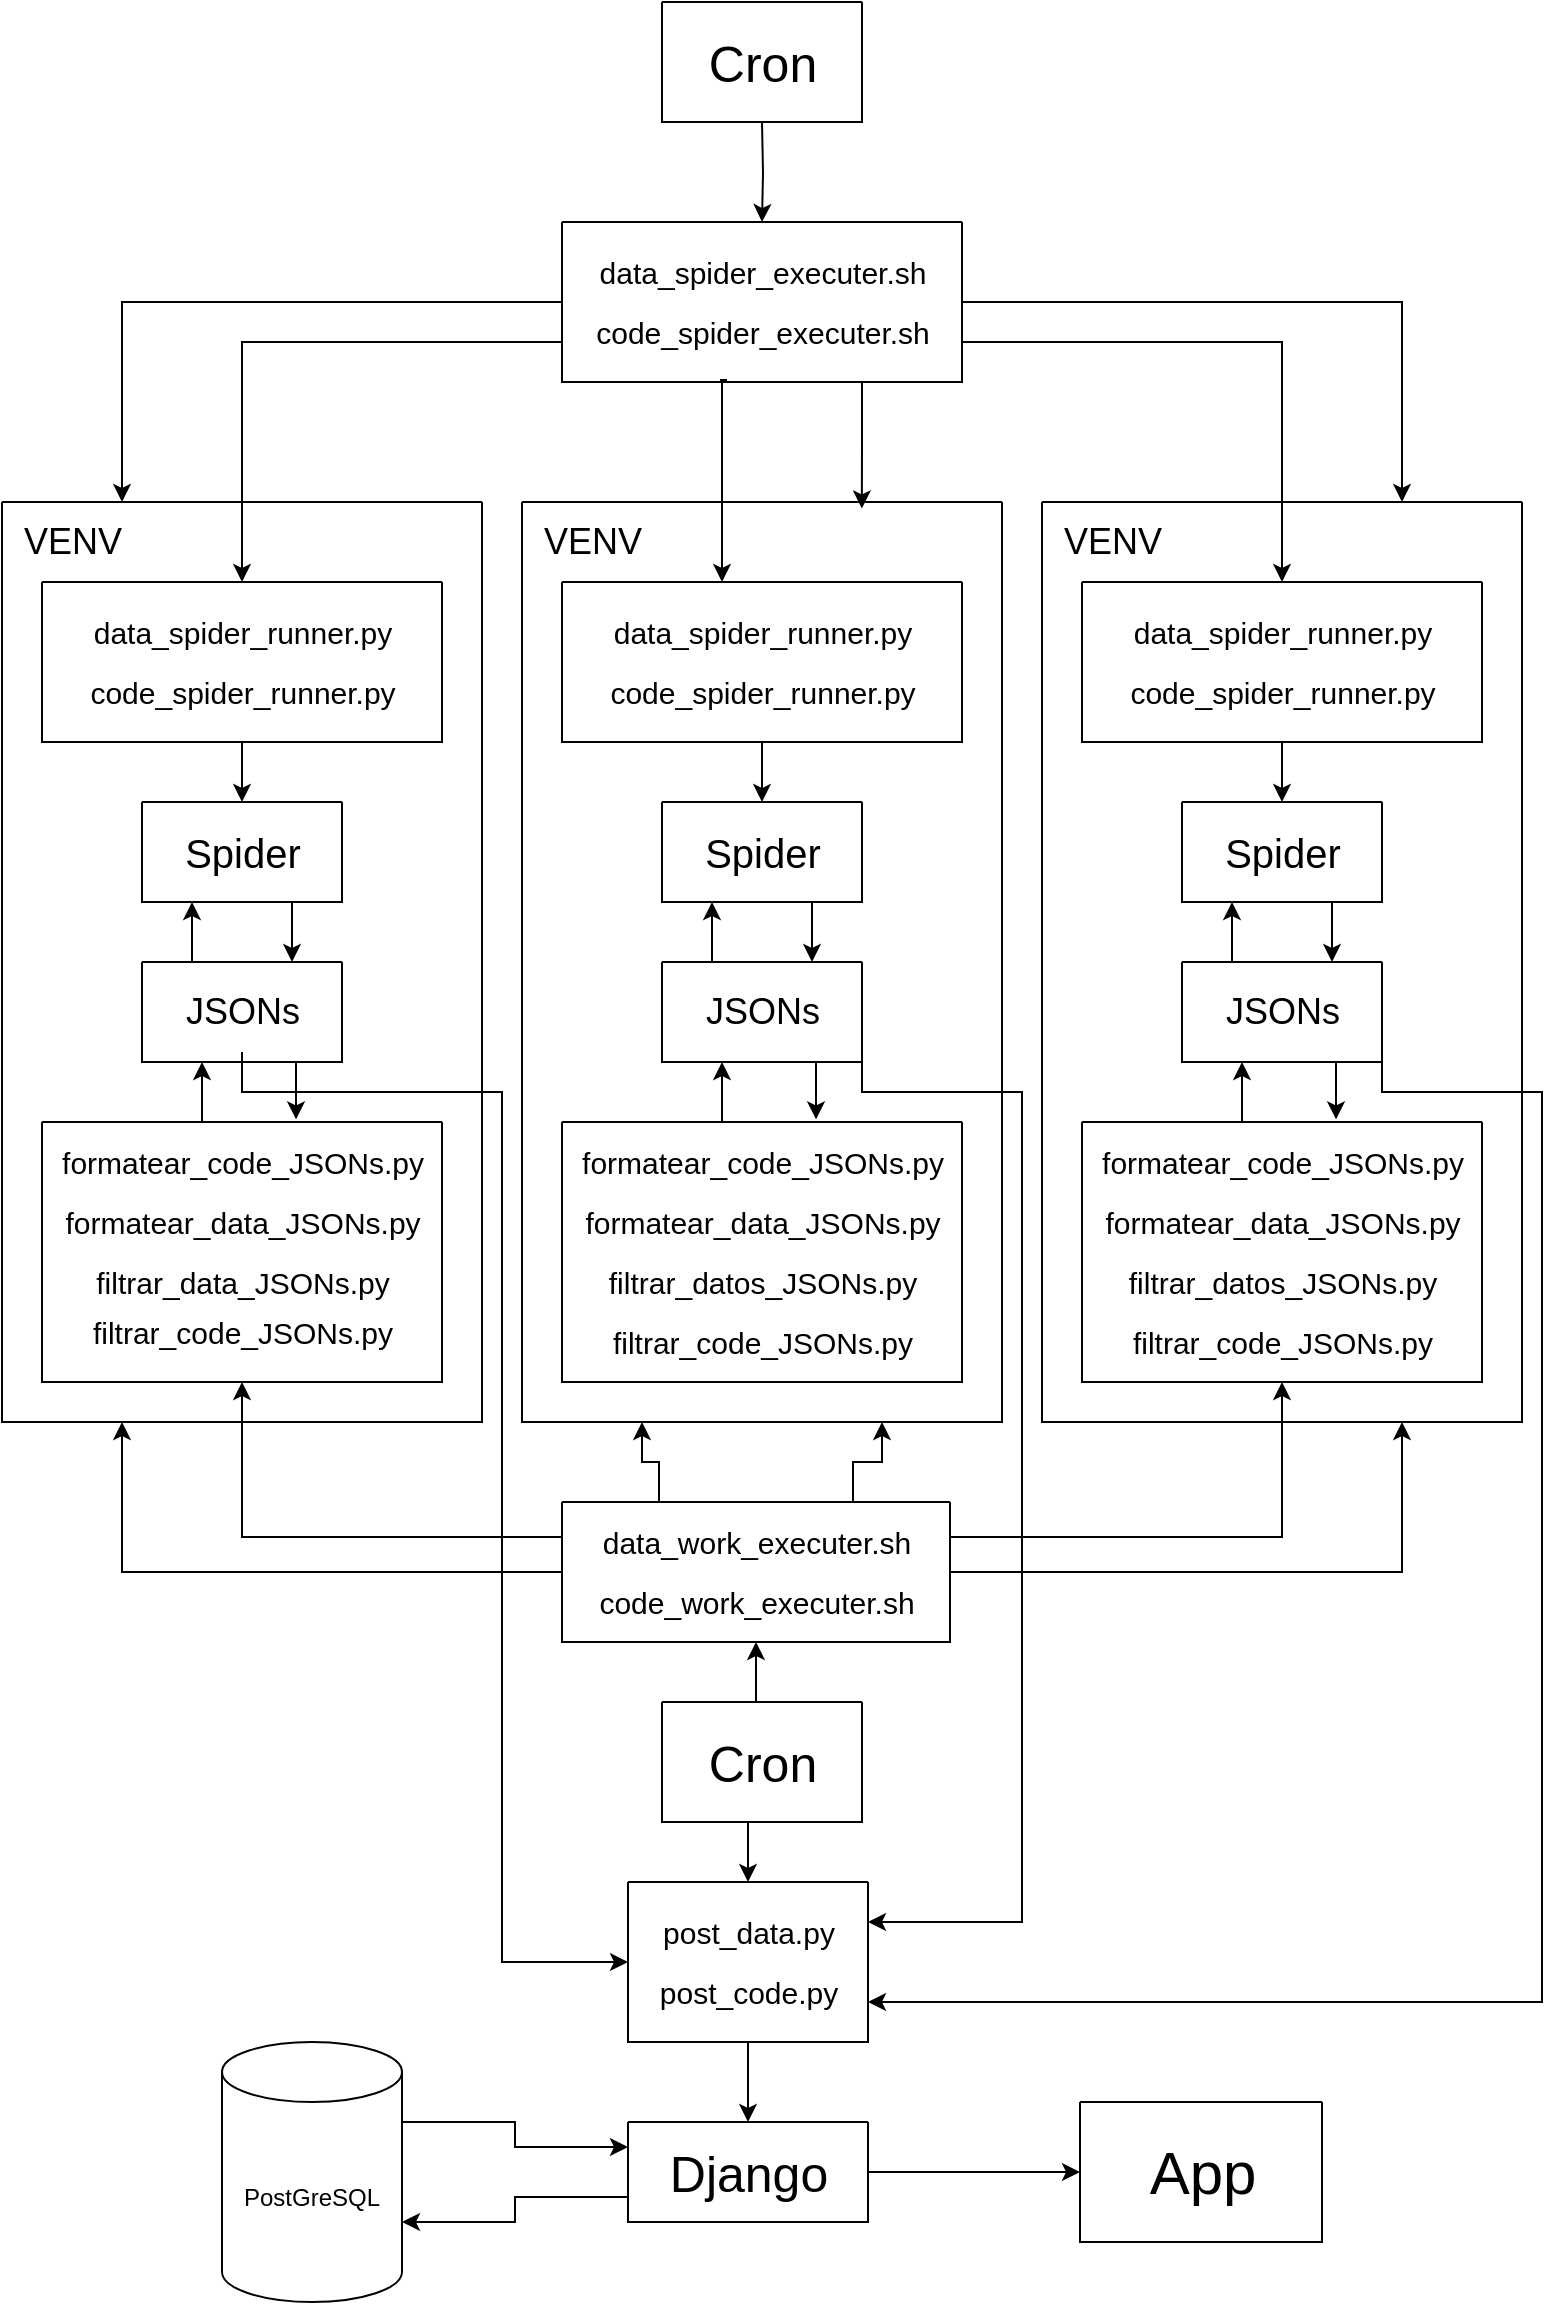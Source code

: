 <mxfile version="21.6.9" type="device">
  <diagram name="Página-1" id="K_YTZzrowmz89OmNlf6y">
    <mxGraphModel dx="1194" dy="752" grid="1" gridSize="10" guides="1" tooltips="1" connect="1" arrows="1" fold="1" page="1" pageScale="1" pageWidth="827" pageHeight="1169" math="0" shadow="0">
      <root>
        <mxCell id="0" />
        <mxCell id="1" parent="0" />
        <mxCell id="hUBGKE-LYDCxL3Ye9ySd-1" value="" style="swimlane;startSize=0;" parent="1" vertex="1">
          <mxGeometry x="29" y="260" width="240" height="460" as="geometry" />
        </mxCell>
        <mxCell id="hUBGKE-LYDCxL3Ye9ySd-7" style="edgeStyle=orthogonalEdgeStyle;rounded=0;orthogonalLoop=1;jettySize=auto;html=1;exitX=0.75;exitY=1;exitDx=0;exitDy=0;entryX=0.75;entryY=0;entryDx=0;entryDy=0;" parent="hUBGKE-LYDCxL3Ye9ySd-1" source="hUBGKE-LYDCxL3Ye9ySd-2" target="hUBGKE-LYDCxL3Ye9ySd-5" edge="1">
          <mxGeometry relative="1" as="geometry" />
        </mxCell>
        <mxCell id="hUBGKE-LYDCxL3Ye9ySd-2" value="" style="swimlane;startSize=0;" parent="hUBGKE-LYDCxL3Ye9ySd-1" vertex="1">
          <mxGeometry x="70" y="150" width="100" height="50" as="geometry" />
        </mxCell>
        <mxCell id="hUBGKE-LYDCxL3Ye9ySd-4" value="Spider" style="text;html=1;align=center;verticalAlign=middle;resizable=0;points=[];autosize=1;strokeColor=none;fillColor=none;fontSize=20;labelBackgroundColor=none;" parent="hUBGKE-LYDCxL3Ye9ySd-2" vertex="1">
          <mxGeometry x="10" y="5" width="80" height="40" as="geometry" />
        </mxCell>
        <mxCell id="hUBGKE-LYDCxL3Ye9ySd-8" style="edgeStyle=orthogonalEdgeStyle;rounded=0;orthogonalLoop=1;jettySize=auto;html=1;exitX=0.25;exitY=0;exitDx=0;exitDy=0;entryX=0.25;entryY=1;entryDx=0;entryDy=0;" parent="hUBGKE-LYDCxL3Ye9ySd-1" source="hUBGKE-LYDCxL3Ye9ySd-5" target="hUBGKE-LYDCxL3Ye9ySd-2" edge="1">
          <mxGeometry relative="1" as="geometry" />
        </mxCell>
        <mxCell id="hUBGKE-LYDCxL3Ye9ySd-5" value="" style="swimlane;startSize=0;" parent="hUBGKE-LYDCxL3Ye9ySd-1" vertex="1">
          <mxGeometry x="70" y="230" width="100" height="50" as="geometry" />
        </mxCell>
        <mxCell id="hUBGKE-LYDCxL3Ye9ySd-6" value="JSONs" style="text;html=1;align=center;verticalAlign=middle;resizable=0;points=[];autosize=1;strokeColor=none;fillColor=none;fontSize=18;" parent="hUBGKE-LYDCxL3Ye9ySd-5" vertex="1">
          <mxGeometry x="10" y="5" width="80" height="40" as="geometry" />
        </mxCell>
        <mxCell id="hUBGKE-LYDCxL3Ye9ySd-15" style="edgeStyle=orthogonalEdgeStyle;rounded=0;orthogonalLoop=1;jettySize=auto;html=1;entryX=0.5;entryY=0;entryDx=0;entryDy=0;" parent="hUBGKE-LYDCxL3Ye9ySd-1" source="hUBGKE-LYDCxL3Ye9ySd-9" target="hUBGKE-LYDCxL3Ye9ySd-2" edge="1">
          <mxGeometry relative="1" as="geometry" />
        </mxCell>
        <mxCell id="hUBGKE-LYDCxL3Ye9ySd-9" value="" style="swimlane;startSize=0;" parent="hUBGKE-LYDCxL3Ye9ySd-1" vertex="1">
          <mxGeometry x="20" y="40" width="200" height="80" as="geometry" />
        </mxCell>
        <mxCell id="hUBGKE-LYDCxL3Ye9ySd-11" value="code_spider_runner.py" style="text;html=1;align=center;verticalAlign=middle;resizable=0;points=[];autosize=1;strokeColor=none;fillColor=none;fontSize=15;" parent="hUBGKE-LYDCxL3Ye9ySd-9" vertex="1">
          <mxGeometry x="15" y="40" width="170" height="30" as="geometry" />
        </mxCell>
        <mxCell id="hUBGKE-LYDCxL3Ye9ySd-10" value="data_spider_runner.py" style="text;html=1;align=center;verticalAlign=middle;resizable=0;points=[];autosize=1;strokeColor=none;fillColor=none;fontSize=15;" parent="hUBGKE-LYDCxL3Ye9ySd-9" vertex="1">
          <mxGeometry x="15" y="10" width="170" height="30" as="geometry" />
        </mxCell>
        <mxCell id="hUBGKE-LYDCxL3Ye9ySd-16" value="&lt;div style=&quot;font-size: 18px;&quot;&gt;VENV&lt;/div&gt;" style="text;html=1;align=center;verticalAlign=middle;resizable=0;points=[];autosize=1;strokeColor=none;fillColor=none;fontSize=18;" parent="hUBGKE-LYDCxL3Ye9ySd-1" vertex="1">
          <mxGeometry width="70" height="40" as="geometry" />
        </mxCell>
        <mxCell id="hUBGKE-LYDCxL3Ye9ySd-25" style="edgeStyle=orthogonalEdgeStyle;rounded=0;orthogonalLoop=1;jettySize=auto;html=1;" parent="1" source="hUBGKE-LYDCxL3Ye9ySd-17" edge="1">
          <mxGeometry relative="1" as="geometry">
            <mxPoint x="129" y="540" as="targetPoint" />
            <Array as="points">
              <mxPoint x="129" y="540" />
            </Array>
          </mxGeometry>
        </mxCell>
        <mxCell id="hUBGKE-LYDCxL3Ye9ySd-17" value="" style="swimlane;startSize=0;" parent="1" vertex="1">
          <mxGeometry x="49" y="570" width="200" height="130" as="geometry" />
        </mxCell>
        <mxCell id="hUBGKE-LYDCxL3Ye9ySd-18" value="formatear_code_JSONs.py" style="text;html=1;align=center;verticalAlign=middle;resizable=0;points=[];autosize=1;strokeColor=none;fillColor=none;fontSize=15;" parent="hUBGKE-LYDCxL3Ye9ySd-17" vertex="1">
          <mxGeometry y="5" width="200" height="30" as="geometry" />
        </mxCell>
        <mxCell id="hUBGKE-LYDCxL3Ye9ySd-19" value="formatear_data_JSONs.py" style="text;html=1;align=center;verticalAlign=middle;resizable=0;points=[];autosize=1;strokeColor=none;fillColor=none;fontSize=15;" parent="hUBGKE-LYDCxL3Ye9ySd-17" vertex="1">
          <mxGeometry y="35" width="200" height="30" as="geometry" />
        </mxCell>
        <mxCell id="hUBGKE-LYDCxL3Ye9ySd-20" value="filtrar_data_JSONs.py" style="text;html=1;align=center;verticalAlign=middle;resizable=0;points=[];autosize=1;strokeColor=none;fillColor=none;fontSize=15;" parent="hUBGKE-LYDCxL3Ye9ySd-17" vertex="1">
          <mxGeometry x="15" y="65" width="170" height="30" as="geometry" />
        </mxCell>
        <mxCell id="3lGJYCWVn_nTpUlj_sdL-5" value="filtrar_code_JSONs.py" style="text;html=1;align=center;verticalAlign=middle;resizable=0;points=[];autosize=1;strokeColor=none;fillColor=none;fontSize=15;" vertex="1" parent="hUBGKE-LYDCxL3Ye9ySd-17">
          <mxGeometry x="15" y="90" width="170" height="30" as="geometry" />
        </mxCell>
        <mxCell id="hUBGKE-LYDCxL3Ye9ySd-23" style="edgeStyle=orthogonalEdgeStyle;rounded=0;orthogonalLoop=1;jettySize=auto;html=1;exitX=0.75;exitY=1;exitDx=0;exitDy=0;entryX=0.635;entryY=-0.01;entryDx=0;entryDy=0;entryPerimeter=0;" parent="1" source="hUBGKE-LYDCxL3Ye9ySd-5" target="hUBGKE-LYDCxL3Ye9ySd-17" edge="1">
          <mxGeometry relative="1" as="geometry" />
        </mxCell>
        <mxCell id="hUBGKE-LYDCxL3Ye9ySd-26" value="" style="swimlane;startSize=0;" parent="1" vertex="1">
          <mxGeometry x="289" y="260" width="240" height="460" as="geometry" />
        </mxCell>
        <mxCell id="hUBGKE-LYDCxL3Ye9ySd-27" style="edgeStyle=orthogonalEdgeStyle;rounded=0;orthogonalLoop=1;jettySize=auto;html=1;exitX=0.75;exitY=1;exitDx=0;exitDy=0;entryX=0.75;entryY=0;entryDx=0;entryDy=0;" parent="hUBGKE-LYDCxL3Ye9ySd-26" source="hUBGKE-LYDCxL3Ye9ySd-28" target="hUBGKE-LYDCxL3Ye9ySd-31" edge="1">
          <mxGeometry relative="1" as="geometry" />
        </mxCell>
        <mxCell id="hUBGKE-LYDCxL3Ye9ySd-28" value="" style="swimlane;startSize=0;" parent="hUBGKE-LYDCxL3Ye9ySd-26" vertex="1">
          <mxGeometry x="70" y="150" width="100" height="50" as="geometry" />
        </mxCell>
        <mxCell id="hUBGKE-LYDCxL3Ye9ySd-29" value="Spider" style="text;html=1;align=center;verticalAlign=middle;resizable=0;points=[];autosize=1;strokeColor=none;fillColor=none;fontSize=20;labelBackgroundColor=none;" parent="hUBGKE-LYDCxL3Ye9ySd-28" vertex="1">
          <mxGeometry x="10" y="5" width="80" height="40" as="geometry" />
        </mxCell>
        <mxCell id="hUBGKE-LYDCxL3Ye9ySd-30" style="edgeStyle=orthogonalEdgeStyle;rounded=0;orthogonalLoop=1;jettySize=auto;html=1;exitX=0.25;exitY=0;exitDx=0;exitDy=0;entryX=0.25;entryY=1;entryDx=0;entryDy=0;" parent="hUBGKE-LYDCxL3Ye9ySd-26" source="hUBGKE-LYDCxL3Ye9ySd-31" target="hUBGKE-LYDCxL3Ye9ySd-28" edge="1">
          <mxGeometry relative="1" as="geometry" />
        </mxCell>
        <mxCell id="hUBGKE-LYDCxL3Ye9ySd-31" value="" style="swimlane;startSize=0;" parent="hUBGKE-LYDCxL3Ye9ySd-26" vertex="1">
          <mxGeometry x="70" y="230" width="100" height="50" as="geometry" />
        </mxCell>
        <mxCell id="hUBGKE-LYDCxL3Ye9ySd-32" value="JSONs" style="text;html=1;align=center;verticalAlign=middle;resizable=0;points=[];autosize=1;strokeColor=none;fillColor=none;fontSize=18;" parent="hUBGKE-LYDCxL3Ye9ySd-31" vertex="1">
          <mxGeometry x="10" y="5" width="80" height="40" as="geometry" />
        </mxCell>
        <mxCell id="hUBGKE-LYDCxL3Ye9ySd-33" style="edgeStyle=orthogonalEdgeStyle;rounded=0;orthogonalLoop=1;jettySize=auto;html=1;entryX=0.5;entryY=0;entryDx=0;entryDy=0;" parent="hUBGKE-LYDCxL3Ye9ySd-26" source="hUBGKE-LYDCxL3Ye9ySd-34" target="hUBGKE-LYDCxL3Ye9ySd-28" edge="1">
          <mxGeometry relative="1" as="geometry" />
        </mxCell>
        <mxCell id="hUBGKE-LYDCxL3Ye9ySd-34" value="" style="swimlane;startSize=0;" parent="hUBGKE-LYDCxL3Ye9ySd-26" vertex="1">
          <mxGeometry x="20" y="40" width="200" height="80" as="geometry" />
        </mxCell>
        <mxCell id="hUBGKE-LYDCxL3Ye9ySd-35" value="code_spider_runner.py" style="text;html=1;align=center;verticalAlign=middle;resizable=0;points=[];autosize=1;strokeColor=none;fillColor=none;fontSize=15;" parent="hUBGKE-LYDCxL3Ye9ySd-34" vertex="1">
          <mxGeometry x="15" y="40" width="170" height="30" as="geometry" />
        </mxCell>
        <mxCell id="hUBGKE-LYDCxL3Ye9ySd-36" value="data_spider_runner.py" style="text;html=1;align=center;verticalAlign=middle;resizable=0;points=[];autosize=1;strokeColor=none;fillColor=none;fontSize=15;" parent="hUBGKE-LYDCxL3Ye9ySd-34" vertex="1">
          <mxGeometry x="15" y="10" width="170" height="30" as="geometry" />
        </mxCell>
        <mxCell id="hUBGKE-LYDCxL3Ye9ySd-37" value="&lt;div style=&quot;font-size: 18px;&quot;&gt;VENV&lt;/div&gt;" style="text;html=1;align=center;verticalAlign=middle;resizable=0;points=[];autosize=1;strokeColor=none;fillColor=none;fontSize=18;" parent="hUBGKE-LYDCxL3Ye9ySd-26" vertex="1">
          <mxGeometry width="70" height="40" as="geometry" />
        </mxCell>
        <mxCell id="hUBGKE-LYDCxL3Ye9ySd-39" value="" style="swimlane;startSize=0;" parent="hUBGKE-LYDCxL3Ye9ySd-26" vertex="1">
          <mxGeometry x="20" y="310" width="200" height="130" as="geometry" />
        </mxCell>
        <mxCell id="hUBGKE-LYDCxL3Ye9ySd-40" value="formatear_code_JSONs.py" style="text;html=1;align=center;verticalAlign=middle;resizable=0;points=[];autosize=1;strokeColor=none;fillColor=none;fontSize=15;" parent="hUBGKE-LYDCxL3Ye9ySd-39" vertex="1">
          <mxGeometry y="5" width="200" height="30" as="geometry" />
        </mxCell>
        <mxCell id="hUBGKE-LYDCxL3Ye9ySd-41" value="formatear_data_JSONs.py" style="text;html=1;align=center;verticalAlign=middle;resizable=0;points=[];autosize=1;strokeColor=none;fillColor=none;fontSize=15;" parent="hUBGKE-LYDCxL3Ye9ySd-39" vertex="1">
          <mxGeometry y="35" width="200" height="30" as="geometry" />
        </mxCell>
        <mxCell id="hUBGKE-LYDCxL3Ye9ySd-42" value="filtrar_datos_JSONs.py" style="text;html=1;align=center;verticalAlign=middle;resizable=0;points=[];autosize=1;strokeColor=none;fillColor=none;fontSize=15;" parent="hUBGKE-LYDCxL3Ye9ySd-39" vertex="1">
          <mxGeometry x="15" y="65" width="170" height="30" as="geometry" />
        </mxCell>
        <mxCell id="3lGJYCWVn_nTpUlj_sdL-6" value="filtrar_code_JSONs.py" style="text;html=1;align=center;verticalAlign=middle;resizable=0;points=[];autosize=1;strokeColor=none;fillColor=none;fontSize=15;" vertex="1" parent="hUBGKE-LYDCxL3Ye9ySd-39">
          <mxGeometry x="15" y="95" width="170" height="30" as="geometry" />
        </mxCell>
        <mxCell id="hUBGKE-LYDCxL3Ye9ySd-43" style="edgeStyle=orthogonalEdgeStyle;rounded=0;orthogonalLoop=1;jettySize=auto;html=1;exitX=0.75;exitY=1;exitDx=0;exitDy=0;entryX=0.635;entryY=-0.01;entryDx=0;entryDy=0;entryPerimeter=0;" parent="hUBGKE-LYDCxL3Ye9ySd-26" source="hUBGKE-LYDCxL3Ye9ySd-31" target="hUBGKE-LYDCxL3Ye9ySd-39" edge="1">
          <mxGeometry relative="1" as="geometry" />
        </mxCell>
        <mxCell id="hUBGKE-LYDCxL3Ye9ySd-38" style="edgeStyle=orthogonalEdgeStyle;rounded=0;orthogonalLoop=1;jettySize=auto;html=1;" parent="1" source="hUBGKE-LYDCxL3Ye9ySd-39" edge="1">
          <mxGeometry relative="1" as="geometry">
            <mxPoint x="389" y="540" as="targetPoint" />
            <Array as="points">
              <mxPoint x="389" y="540" />
            </Array>
          </mxGeometry>
        </mxCell>
        <mxCell id="hUBGKE-LYDCxL3Ye9ySd-62" value="" style="swimlane;startSize=0;" parent="1" vertex="1">
          <mxGeometry x="549" y="260" width="240" height="460" as="geometry" />
        </mxCell>
        <mxCell id="hUBGKE-LYDCxL3Ye9ySd-63" style="edgeStyle=orthogonalEdgeStyle;rounded=0;orthogonalLoop=1;jettySize=auto;html=1;exitX=0.75;exitY=1;exitDx=0;exitDy=0;entryX=0.75;entryY=0;entryDx=0;entryDy=0;" parent="hUBGKE-LYDCxL3Ye9ySd-62" source="hUBGKE-LYDCxL3Ye9ySd-64" target="hUBGKE-LYDCxL3Ye9ySd-67" edge="1">
          <mxGeometry relative="1" as="geometry" />
        </mxCell>
        <mxCell id="hUBGKE-LYDCxL3Ye9ySd-64" value="" style="swimlane;startSize=0;" parent="hUBGKE-LYDCxL3Ye9ySd-62" vertex="1">
          <mxGeometry x="70" y="150" width="100" height="50" as="geometry" />
        </mxCell>
        <mxCell id="hUBGKE-LYDCxL3Ye9ySd-65" value="Spider" style="text;html=1;align=center;verticalAlign=middle;resizable=0;points=[];autosize=1;strokeColor=none;fillColor=none;fontSize=20;labelBackgroundColor=none;" parent="hUBGKE-LYDCxL3Ye9ySd-64" vertex="1">
          <mxGeometry x="10" y="5" width="80" height="40" as="geometry" />
        </mxCell>
        <mxCell id="hUBGKE-LYDCxL3Ye9ySd-66" style="edgeStyle=orthogonalEdgeStyle;rounded=0;orthogonalLoop=1;jettySize=auto;html=1;exitX=0.25;exitY=0;exitDx=0;exitDy=0;entryX=0.25;entryY=1;entryDx=0;entryDy=0;" parent="hUBGKE-LYDCxL3Ye9ySd-62" source="hUBGKE-LYDCxL3Ye9ySd-67" target="hUBGKE-LYDCxL3Ye9ySd-64" edge="1">
          <mxGeometry relative="1" as="geometry" />
        </mxCell>
        <mxCell id="hUBGKE-LYDCxL3Ye9ySd-67" value="" style="swimlane;startSize=0;" parent="hUBGKE-LYDCxL3Ye9ySd-62" vertex="1">
          <mxGeometry x="70" y="230" width="100" height="50" as="geometry" />
        </mxCell>
        <mxCell id="hUBGKE-LYDCxL3Ye9ySd-68" value="JSONs" style="text;html=1;align=center;verticalAlign=middle;resizable=0;points=[];autosize=1;strokeColor=none;fillColor=none;fontSize=18;" parent="hUBGKE-LYDCxL3Ye9ySd-67" vertex="1">
          <mxGeometry x="10" y="5" width="80" height="40" as="geometry" />
        </mxCell>
        <mxCell id="hUBGKE-LYDCxL3Ye9ySd-69" style="edgeStyle=orthogonalEdgeStyle;rounded=0;orthogonalLoop=1;jettySize=auto;html=1;entryX=0.5;entryY=0;entryDx=0;entryDy=0;" parent="hUBGKE-LYDCxL3Ye9ySd-62" source="hUBGKE-LYDCxL3Ye9ySd-70" target="hUBGKE-LYDCxL3Ye9ySd-64" edge="1">
          <mxGeometry relative="1" as="geometry" />
        </mxCell>
        <mxCell id="hUBGKE-LYDCxL3Ye9ySd-70" value="" style="swimlane;startSize=0;" parent="hUBGKE-LYDCxL3Ye9ySd-62" vertex="1">
          <mxGeometry x="20" y="40" width="200" height="80" as="geometry" />
        </mxCell>
        <mxCell id="hUBGKE-LYDCxL3Ye9ySd-71" value="code_spider_runner.py" style="text;html=1;align=center;verticalAlign=middle;resizable=0;points=[];autosize=1;strokeColor=none;fillColor=none;fontSize=15;" parent="hUBGKE-LYDCxL3Ye9ySd-70" vertex="1">
          <mxGeometry x="15" y="40" width="170" height="30" as="geometry" />
        </mxCell>
        <mxCell id="hUBGKE-LYDCxL3Ye9ySd-72" value="data_spider_runner.py" style="text;html=1;align=center;verticalAlign=middle;resizable=0;points=[];autosize=1;strokeColor=none;fillColor=none;fontSize=15;" parent="hUBGKE-LYDCxL3Ye9ySd-70" vertex="1">
          <mxGeometry x="15" y="10" width="170" height="30" as="geometry" />
        </mxCell>
        <mxCell id="hUBGKE-LYDCxL3Ye9ySd-73" value="&lt;div style=&quot;font-size: 18px;&quot;&gt;VENV&lt;/div&gt;" style="text;html=1;align=center;verticalAlign=middle;resizable=0;points=[];autosize=1;strokeColor=none;fillColor=none;fontSize=18;" parent="hUBGKE-LYDCxL3Ye9ySd-62" vertex="1">
          <mxGeometry width="70" height="40" as="geometry" />
        </mxCell>
        <mxCell id="hUBGKE-LYDCxL3Ye9ySd-74" style="edgeStyle=orthogonalEdgeStyle;rounded=0;orthogonalLoop=1;jettySize=auto;html=1;" parent="1" source="hUBGKE-LYDCxL3Ye9ySd-75" edge="1">
          <mxGeometry relative="1" as="geometry">
            <mxPoint x="649" y="540" as="targetPoint" />
            <Array as="points">
              <mxPoint x="649" y="540" />
            </Array>
          </mxGeometry>
        </mxCell>
        <mxCell id="hUBGKE-LYDCxL3Ye9ySd-75" value="" style="swimlane;startSize=0;" parent="1" vertex="1">
          <mxGeometry x="569" y="570" width="200" height="130" as="geometry" />
        </mxCell>
        <mxCell id="hUBGKE-LYDCxL3Ye9ySd-76" value="formatear_code_JSONs.py" style="text;html=1;align=center;verticalAlign=middle;resizable=0;points=[];autosize=1;strokeColor=none;fillColor=none;fontSize=15;" parent="hUBGKE-LYDCxL3Ye9ySd-75" vertex="1">
          <mxGeometry y="5" width="200" height="30" as="geometry" />
        </mxCell>
        <mxCell id="hUBGKE-LYDCxL3Ye9ySd-77" value="formatear_data_JSONs.py" style="text;html=1;align=center;verticalAlign=middle;resizable=0;points=[];autosize=1;strokeColor=none;fillColor=none;fontSize=15;" parent="hUBGKE-LYDCxL3Ye9ySd-75" vertex="1">
          <mxGeometry y="35" width="200" height="30" as="geometry" />
        </mxCell>
        <mxCell id="hUBGKE-LYDCxL3Ye9ySd-78" value="filtrar_datos_JSONs.py" style="text;html=1;align=center;verticalAlign=middle;resizable=0;points=[];autosize=1;strokeColor=none;fillColor=none;fontSize=15;" parent="hUBGKE-LYDCxL3Ye9ySd-75" vertex="1">
          <mxGeometry x="15" y="65" width="170" height="30" as="geometry" />
        </mxCell>
        <mxCell id="3lGJYCWVn_nTpUlj_sdL-7" value="filtrar_code_JSONs.py" style="text;html=1;align=center;verticalAlign=middle;resizable=0;points=[];autosize=1;strokeColor=none;fillColor=none;fontSize=15;" vertex="1" parent="hUBGKE-LYDCxL3Ye9ySd-75">
          <mxGeometry x="15" y="95" width="170" height="30" as="geometry" />
        </mxCell>
        <mxCell id="hUBGKE-LYDCxL3Ye9ySd-79" style="edgeStyle=orthogonalEdgeStyle;rounded=0;orthogonalLoop=1;jettySize=auto;html=1;exitX=0.75;exitY=1;exitDx=0;exitDy=0;entryX=0.635;entryY=-0.01;entryDx=0;entryDy=0;entryPerimeter=0;" parent="1" source="hUBGKE-LYDCxL3Ye9ySd-67" target="hUBGKE-LYDCxL3Ye9ySd-75" edge="1">
          <mxGeometry relative="1" as="geometry" />
        </mxCell>
        <mxCell id="hUBGKE-LYDCxL3Ye9ySd-83" style="edgeStyle=orthogonalEdgeStyle;rounded=0;orthogonalLoop=1;jettySize=auto;html=1;exitX=0;exitY=0.5;exitDx=0;exitDy=0;entryX=0.25;entryY=0;entryDx=0;entryDy=0;" parent="1" source="hUBGKE-LYDCxL3Ye9ySd-80" target="hUBGKE-LYDCxL3Ye9ySd-1" edge="1">
          <mxGeometry relative="1" as="geometry" />
        </mxCell>
        <mxCell id="hUBGKE-LYDCxL3Ye9ySd-84" style="edgeStyle=orthogonalEdgeStyle;rounded=0;orthogonalLoop=1;jettySize=auto;html=1;exitX=0;exitY=0.75;exitDx=0;exitDy=0;entryX=0.5;entryY=0;entryDx=0;entryDy=0;" parent="1" source="hUBGKE-LYDCxL3Ye9ySd-80" target="hUBGKE-LYDCxL3Ye9ySd-9" edge="1">
          <mxGeometry relative="1" as="geometry" />
        </mxCell>
        <mxCell id="hUBGKE-LYDCxL3Ye9ySd-85" style="edgeStyle=orthogonalEdgeStyle;rounded=0;orthogonalLoop=1;jettySize=auto;html=1;exitX=1;exitY=0.5;exitDx=0;exitDy=0;entryX=0.75;entryY=0;entryDx=0;entryDy=0;" parent="1" source="hUBGKE-LYDCxL3Ye9ySd-80" target="hUBGKE-LYDCxL3Ye9ySd-62" edge="1">
          <mxGeometry relative="1" as="geometry" />
        </mxCell>
        <mxCell id="hUBGKE-LYDCxL3Ye9ySd-86" style="edgeStyle=orthogonalEdgeStyle;rounded=0;orthogonalLoop=1;jettySize=auto;html=1;exitX=1;exitY=0.75;exitDx=0;exitDy=0;entryX=0.5;entryY=0;entryDx=0;entryDy=0;" parent="1" source="hUBGKE-LYDCxL3Ye9ySd-80" target="hUBGKE-LYDCxL3Ye9ySd-70" edge="1">
          <mxGeometry relative="1" as="geometry" />
        </mxCell>
        <mxCell id="hUBGKE-LYDCxL3Ye9ySd-87" style="edgeStyle=orthogonalEdgeStyle;rounded=0;orthogonalLoop=1;jettySize=auto;html=1;exitX=0.395;exitY=0.988;exitDx=0;exitDy=0;exitPerimeter=0;" parent="1" source="hUBGKE-LYDCxL3Ye9ySd-80" edge="1">
          <mxGeometry relative="1" as="geometry">
            <mxPoint x="389" y="300" as="targetPoint" />
            <Array as="points">
              <mxPoint x="391" y="199" />
              <mxPoint x="391" y="200" />
              <mxPoint x="389" y="200" />
            </Array>
          </mxGeometry>
        </mxCell>
        <mxCell id="3lGJYCWVn_nTpUlj_sdL-8" style="edgeStyle=orthogonalEdgeStyle;rounded=0;orthogonalLoop=1;jettySize=auto;html=1;exitX=0.75;exitY=1;exitDx=0;exitDy=0;entryX=0.708;entryY=0.007;entryDx=0;entryDy=0;entryPerimeter=0;" edge="1" parent="1" source="hUBGKE-LYDCxL3Ye9ySd-80" target="hUBGKE-LYDCxL3Ye9ySd-26">
          <mxGeometry relative="1" as="geometry" />
        </mxCell>
        <mxCell id="hUBGKE-LYDCxL3Ye9ySd-80" value="" style="swimlane;startSize=0;" parent="1" vertex="1">
          <mxGeometry x="309" y="120" width="200" height="80" as="geometry" />
        </mxCell>
        <mxCell id="hUBGKE-LYDCxL3Ye9ySd-82" value="code_spider_executer.sh" style="text;html=1;align=center;verticalAlign=middle;resizable=0;points=[];autosize=1;strokeColor=none;fillColor=none;fontSize=15;" parent="hUBGKE-LYDCxL3Ye9ySd-80" vertex="1">
          <mxGeometry x="5" y="40" width="190" height="30" as="geometry" />
        </mxCell>
        <mxCell id="hUBGKE-LYDCxL3Ye9ySd-81" value="data_spider_executer.sh" style="text;html=1;align=center;verticalAlign=middle;resizable=0;points=[];autosize=1;strokeColor=none;fillColor=none;fontSize=15;" parent="hUBGKE-LYDCxL3Ye9ySd-80" vertex="1">
          <mxGeometry x="10" y="10" width="180" height="30" as="geometry" />
        </mxCell>
        <mxCell id="hUBGKE-LYDCxL3Ye9ySd-91" style="edgeStyle=orthogonalEdgeStyle;rounded=0;orthogonalLoop=1;jettySize=auto;html=1;exitX=0.5;exitY=1;exitDx=0;exitDy=0;entryX=0.5;entryY=0;entryDx=0;entryDy=0;" parent="1" target="hUBGKE-LYDCxL3Ye9ySd-80" edge="1">
          <mxGeometry relative="1" as="geometry">
            <mxPoint x="409" y="70" as="sourcePoint" />
          </mxGeometry>
        </mxCell>
        <mxCell id="hUBGKE-LYDCxL3Ye9ySd-104" style="edgeStyle=orthogonalEdgeStyle;rounded=0;orthogonalLoop=1;jettySize=auto;html=1;exitX=0.5;exitY=1;exitDx=0;exitDy=0;entryX=0.5;entryY=0;entryDx=0;entryDy=0;" parent="1" source="hUBGKE-LYDCxL3Ye9ySd-93" target="hUBGKE-LYDCxL3Ye9ySd-99" edge="1">
          <mxGeometry relative="1" as="geometry" />
        </mxCell>
        <mxCell id="hUBGKE-LYDCxL3Ye9ySd-93" value="" style="swimlane;startSize=0;" parent="1" vertex="1">
          <mxGeometry x="342" y="950" width="120" height="80" as="geometry" />
        </mxCell>
        <mxCell id="hUBGKE-LYDCxL3Ye9ySd-94" value="post_data.py" style="text;html=1;align=center;verticalAlign=middle;resizable=0;points=[];autosize=1;strokeColor=none;fillColor=none;fontSize=15;" parent="hUBGKE-LYDCxL3Ye9ySd-93" vertex="1">
          <mxGeometry x="5" y="10" width="110" height="30" as="geometry" />
        </mxCell>
        <mxCell id="hUBGKE-LYDCxL3Ye9ySd-95" value="post_code.py" style="text;html=1;align=center;verticalAlign=middle;resizable=0;points=[];autosize=1;strokeColor=none;fillColor=none;fontSize=15;" parent="hUBGKE-LYDCxL3Ye9ySd-93" vertex="1">
          <mxGeometry x="5" y="40" width="110" height="30" as="geometry" />
        </mxCell>
        <mxCell id="hUBGKE-LYDCxL3Ye9ySd-96" style="edgeStyle=orthogonalEdgeStyle;rounded=0;orthogonalLoop=1;jettySize=auto;html=1;entryX=0;entryY=0.5;entryDx=0;entryDy=0;" parent="1" source="hUBGKE-LYDCxL3Ye9ySd-6" target="hUBGKE-LYDCxL3Ye9ySd-93" edge="1">
          <mxGeometry relative="1" as="geometry">
            <Array as="points">
              <mxPoint x="149" y="555" />
              <mxPoint x="279" y="555" />
              <mxPoint x="279" y="990" />
            </Array>
          </mxGeometry>
        </mxCell>
        <mxCell id="hUBGKE-LYDCxL3Ye9ySd-97" style="edgeStyle=orthogonalEdgeStyle;rounded=0;orthogonalLoop=1;jettySize=auto;html=1;exitX=1;exitY=0.5;exitDx=0;exitDy=0;entryX=1;entryY=0.25;entryDx=0;entryDy=0;" parent="1" source="hUBGKE-LYDCxL3Ye9ySd-31" target="hUBGKE-LYDCxL3Ye9ySd-93" edge="1">
          <mxGeometry relative="1" as="geometry">
            <Array as="points">
              <mxPoint x="459" y="555" />
              <mxPoint x="539" y="555" />
              <mxPoint x="539" y="970" />
            </Array>
          </mxGeometry>
        </mxCell>
        <mxCell id="hUBGKE-LYDCxL3Ye9ySd-98" style="edgeStyle=orthogonalEdgeStyle;rounded=0;orthogonalLoop=1;jettySize=auto;html=1;exitX=1;exitY=0.5;exitDx=0;exitDy=0;entryX=1;entryY=0.75;entryDx=0;entryDy=0;" parent="1" source="hUBGKE-LYDCxL3Ye9ySd-67" target="hUBGKE-LYDCxL3Ye9ySd-93" edge="1">
          <mxGeometry relative="1" as="geometry">
            <Array as="points">
              <mxPoint x="719" y="555" />
              <mxPoint x="799" y="555" />
              <mxPoint x="799" y="1010" />
            </Array>
          </mxGeometry>
        </mxCell>
        <mxCell id="hUBGKE-LYDCxL3Ye9ySd-108" style="edgeStyle=orthogonalEdgeStyle;rounded=0;orthogonalLoop=1;jettySize=auto;html=1;exitX=0;exitY=0.75;exitDx=0;exitDy=0;entryX=1;entryY=0;entryDx=0;entryDy=90;entryPerimeter=0;" parent="1" source="hUBGKE-LYDCxL3Ye9ySd-99" target="hUBGKE-LYDCxL3Ye9ySd-105" edge="1">
          <mxGeometry relative="1" as="geometry" />
        </mxCell>
        <mxCell id="hUBGKE-LYDCxL3Ye9ySd-124" style="edgeStyle=orthogonalEdgeStyle;rounded=0;orthogonalLoop=1;jettySize=auto;html=1;exitX=1;exitY=0.5;exitDx=0;exitDy=0;entryX=0;entryY=0.5;entryDx=0;entryDy=0;" parent="1" source="hUBGKE-LYDCxL3Ye9ySd-99" target="hUBGKE-LYDCxL3Ye9ySd-121" edge="1">
          <mxGeometry relative="1" as="geometry" />
        </mxCell>
        <mxCell id="hUBGKE-LYDCxL3Ye9ySd-99" value="" style="swimlane;startSize=0;" parent="1" vertex="1">
          <mxGeometry x="342" y="1070" width="120" height="50" as="geometry" />
        </mxCell>
        <mxCell id="hUBGKE-LYDCxL3Ye9ySd-100" value="Django" style="text;html=1;align=center;verticalAlign=middle;resizable=0;points=[];autosize=1;strokeColor=none;fillColor=none;fontSize=25;" parent="hUBGKE-LYDCxL3Ye9ySd-99" vertex="1">
          <mxGeometry x="10" y="5" width="100" height="40" as="geometry" />
        </mxCell>
        <mxCell id="hUBGKE-LYDCxL3Ye9ySd-109" style="edgeStyle=orthogonalEdgeStyle;rounded=0;orthogonalLoop=1;jettySize=auto;html=1;exitX=1;exitY=0;exitDx=0;exitDy=40;exitPerimeter=0;entryX=0;entryY=0.25;entryDx=0;entryDy=0;" parent="1" source="hUBGKE-LYDCxL3Ye9ySd-105" target="hUBGKE-LYDCxL3Ye9ySd-99" edge="1">
          <mxGeometry relative="1" as="geometry">
            <mxPoint x="299" y="1080" as="targetPoint" />
          </mxGeometry>
        </mxCell>
        <mxCell id="hUBGKE-LYDCxL3Ye9ySd-105" value="PostGreSQL" style="shape=cylinder3;whiteSpace=wrap;html=1;boundedLbl=1;backgroundOutline=1;size=15;" parent="1" vertex="1">
          <mxGeometry x="139" y="1030" width="90" height="130" as="geometry" />
        </mxCell>
        <mxCell id="hUBGKE-LYDCxL3Ye9ySd-115" style="edgeStyle=orthogonalEdgeStyle;rounded=0;orthogonalLoop=1;jettySize=auto;html=1;exitX=0;exitY=0.5;exitDx=0;exitDy=0;entryX=0.25;entryY=1;entryDx=0;entryDy=0;" parent="1" source="hUBGKE-LYDCxL3Ye9ySd-112" target="hUBGKE-LYDCxL3Ye9ySd-1" edge="1">
          <mxGeometry relative="1" as="geometry" />
        </mxCell>
        <mxCell id="hUBGKE-LYDCxL3Ye9ySd-116" style="edgeStyle=orthogonalEdgeStyle;rounded=0;orthogonalLoop=1;jettySize=auto;html=1;exitX=0;exitY=0.25;exitDx=0;exitDy=0;entryX=0.5;entryY=1;entryDx=0;entryDy=0;" parent="1" source="hUBGKE-LYDCxL3Ye9ySd-112" target="hUBGKE-LYDCxL3Ye9ySd-17" edge="1">
          <mxGeometry relative="1" as="geometry" />
        </mxCell>
        <mxCell id="hUBGKE-LYDCxL3Ye9ySd-117" style="edgeStyle=orthogonalEdgeStyle;rounded=0;orthogonalLoop=1;jettySize=auto;html=1;exitX=1;exitY=0.5;exitDx=0;exitDy=0;entryX=0.75;entryY=1;entryDx=0;entryDy=0;" parent="1" source="hUBGKE-LYDCxL3Ye9ySd-112" target="hUBGKE-LYDCxL3Ye9ySd-62" edge="1">
          <mxGeometry relative="1" as="geometry" />
        </mxCell>
        <mxCell id="hUBGKE-LYDCxL3Ye9ySd-118" style="edgeStyle=orthogonalEdgeStyle;rounded=0;orthogonalLoop=1;jettySize=auto;html=1;exitX=1;exitY=0.25;exitDx=0;exitDy=0;entryX=0.5;entryY=1;entryDx=0;entryDy=0;" parent="1" source="hUBGKE-LYDCxL3Ye9ySd-112" target="hUBGKE-LYDCxL3Ye9ySd-75" edge="1">
          <mxGeometry relative="1" as="geometry" />
        </mxCell>
        <mxCell id="3lGJYCWVn_nTpUlj_sdL-3" style="edgeStyle=orthogonalEdgeStyle;rounded=0;orthogonalLoop=1;jettySize=auto;html=1;exitX=0.25;exitY=0;exitDx=0;exitDy=0;entryX=0.25;entryY=1;entryDx=0;entryDy=0;" edge="1" parent="1" source="hUBGKE-LYDCxL3Ye9ySd-112" target="hUBGKE-LYDCxL3Ye9ySd-26">
          <mxGeometry relative="1" as="geometry" />
        </mxCell>
        <mxCell id="3lGJYCWVn_nTpUlj_sdL-4" style="edgeStyle=orthogonalEdgeStyle;rounded=0;orthogonalLoop=1;jettySize=auto;html=1;exitX=0.75;exitY=0;exitDx=0;exitDy=0;entryX=0.75;entryY=1;entryDx=0;entryDy=0;" edge="1" parent="1" source="hUBGKE-LYDCxL3Ye9ySd-112" target="hUBGKE-LYDCxL3Ye9ySd-26">
          <mxGeometry relative="1" as="geometry" />
        </mxCell>
        <mxCell id="hUBGKE-LYDCxL3Ye9ySd-112" value="" style="swimlane;startSize=0;" parent="1" vertex="1">
          <mxGeometry x="309" y="760" width="194" height="70" as="geometry" />
        </mxCell>
        <mxCell id="3lGJYCWVn_nTpUlj_sdL-2" value="data_work_executer.sh" style="text;html=1;align=center;verticalAlign=middle;resizable=0;points=[];autosize=1;strokeColor=none;fillColor=none;fontSize=15;" vertex="1" parent="hUBGKE-LYDCxL3Ye9ySd-112">
          <mxGeometry x="12" y="5" width="170" height="30" as="geometry" />
        </mxCell>
        <mxCell id="3lGJYCWVn_nTpUlj_sdL-1" value="code_work_executer.sh" style="text;html=1;align=center;verticalAlign=middle;resizable=0;points=[];autosize=1;strokeColor=none;fillColor=none;fontSize=15;" vertex="1" parent="hUBGKE-LYDCxL3Ye9ySd-112">
          <mxGeometry x="7" y="35" width="180" height="30" as="geometry" />
        </mxCell>
        <mxCell id="hUBGKE-LYDCxL3Ye9ySd-121" value="" style="swimlane;startSize=0;" parent="1" vertex="1">
          <mxGeometry x="568" y="1060" width="121" height="70" as="geometry" />
        </mxCell>
        <mxCell id="hUBGKE-LYDCxL3Ye9ySd-122" value="App" style="text;html=1;align=center;verticalAlign=middle;resizable=0;points=[];autosize=1;strokeColor=none;fillColor=none;fontSize=30;" parent="hUBGKE-LYDCxL3Ye9ySd-121" vertex="1">
          <mxGeometry x="20.5" y="10" width="80" height="50" as="geometry" />
        </mxCell>
        <mxCell id="3lGJYCWVn_nTpUlj_sdL-9" value="" style="swimlane;startSize=0;" vertex="1" parent="1">
          <mxGeometry x="359" y="10" width="100" height="60" as="geometry" />
        </mxCell>
        <mxCell id="3lGJYCWVn_nTpUlj_sdL-10" value="Cron" style="text;html=1;align=center;verticalAlign=middle;resizable=0;points=[];autosize=1;strokeColor=none;fillColor=none;fontSize=25;" vertex="1" parent="3lGJYCWVn_nTpUlj_sdL-9">
          <mxGeometry x="10" y="10" width="80" height="40" as="geometry" />
        </mxCell>
        <mxCell id="3lGJYCWVn_nTpUlj_sdL-14" style="edgeStyle=orthogonalEdgeStyle;rounded=0;orthogonalLoop=1;jettySize=auto;html=1;exitX=0.5;exitY=0;exitDx=0;exitDy=0;entryX=0.5;entryY=1;entryDx=0;entryDy=0;" edge="1" parent="1" source="3lGJYCWVn_nTpUlj_sdL-11" target="hUBGKE-LYDCxL3Ye9ySd-112">
          <mxGeometry relative="1" as="geometry" />
        </mxCell>
        <mxCell id="3lGJYCWVn_nTpUlj_sdL-15" style="edgeStyle=orthogonalEdgeStyle;rounded=0;orthogonalLoop=1;jettySize=auto;html=1;exitX=0.5;exitY=1;exitDx=0;exitDy=0;entryX=0.5;entryY=0;entryDx=0;entryDy=0;" edge="1" parent="1" source="3lGJYCWVn_nTpUlj_sdL-11" target="hUBGKE-LYDCxL3Ye9ySd-93">
          <mxGeometry relative="1" as="geometry" />
        </mxCell>
        <mxCell id="3lGJYCWVn_nTpUlj_sdL-11" value="" style="swimlane;startSize=0;" vertex="1" parent="1">
          <mxGeometry x="359" y="860" width="100" height="60" as="geometry" />
        </mxCell>
        <mxCell id="3lGJYCWVn_nTpUlj_sdL-12" value="Cron" style="text;html=1;align=center;verticalAlign=middle;resizable=0;points=[];autosize=1;strokeColor=none;fillColor=none;fontSize=25;" vertex="1" parent="3lGJYCWVn_nTpUlj_sdL-11">
          <mxGeometry x="10" y="10" width="80" height="40" as="geometry" />
        </mxCell>
      </root>
    </mxGraphModel>
  </diagram>
</mxfile>
